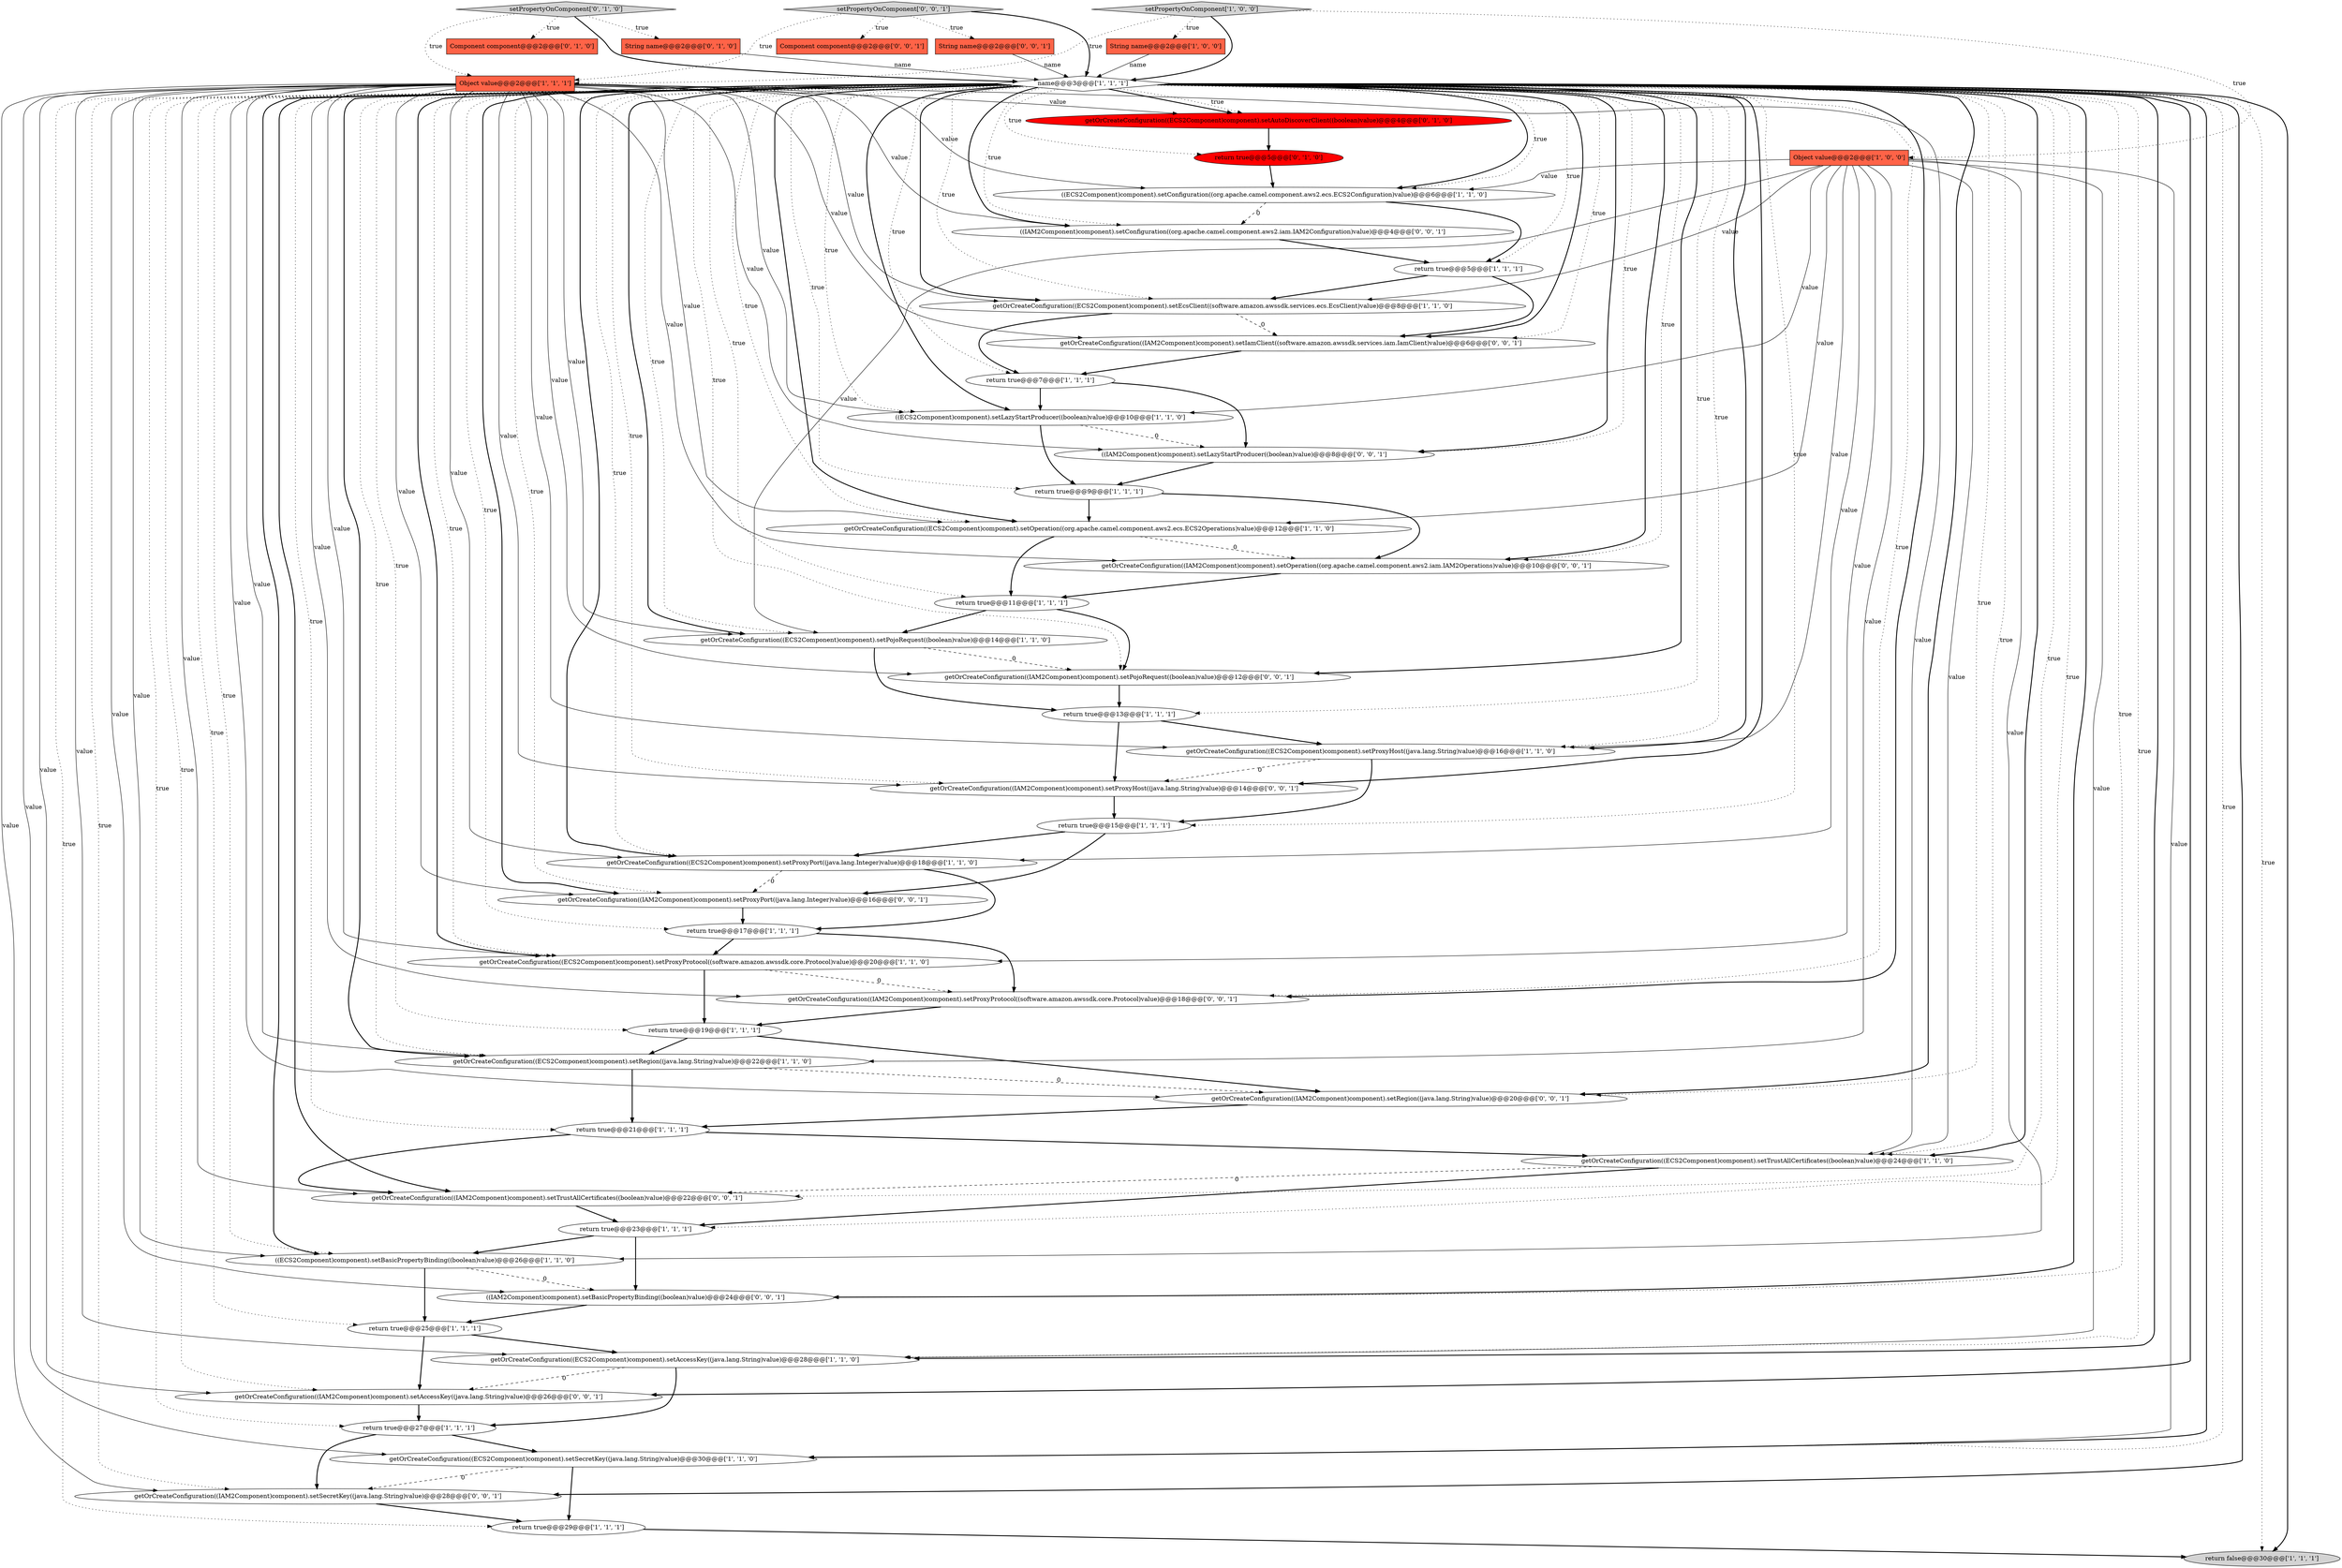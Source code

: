 digraph {
32 [style = filled, label = "getOrCreateConfiguration((ECS2Component)component).setAutoDiscoverClient((boolean)value)@@@4@@@['0', '1', '0']", fillcolor = red, shape = ellipse image = "AAA1AAABBB2BBB"];
45 [style = filled, label = "getOrCreateConfiguration((IAM2Component)component).setIamClient((software.amazon.awssdk.services.iam.IamClient)value)@@@6@@@['0', '0', '1']", fillcolor = white, shape = ellipse image = "AAA0AAABBB3BBB"];
12 [style = filled, label = "return true@@@23@@@['1', '1', '1']", fillcolor = white, shape = ellipse image = "AAA0AAABBB1BBB"];
36 [style = filled, label = "setPropertyOnComponent['0', '1', '0']", fillcolor = lightgray, shape = diamond image = "AAA0AAABBB2BBB"];
30 [style = filled, label = "getOrCreateConfiguration((ECS2Component)component).setOperation((org.apache.camel.component.aws2.ecs.ECS2Operations)value)@@@12@@@['1', '1', '0']", fillcolor = white, shape = ellipse image = "AAA0AAABBB1BBB"];
24 [style = filled, label = "return true@@@7@@@['1', '1', '1']", fillcolor = white, shape = ellipse image = "AAA0AAABBB1BBB"];
13 [style = filled, label = "return true@@@27@@@['1', '1', '1']", fillcolor = white, shape = ellipse image = "AAA0AAABBB1BBB"];
19 [style = filled, label = "return true@@@15@@@['1', '1', '1']", fillcolor = white, shape = ellipse image = "AAA0AAABBB1BBB"];
20 [style = filled, label = "Object value@@@2@@@['1', '1', '1']", fillcolor = tomato, shape = box image = "AAA0AAABBB1BBB"];
3 [style = filled, label = "String name@@@2@@@['1', '0', '0']", fillcolor = tomato, shape = box image = "AAA0AAABBB1BBB"];
2 [style = filled, label = "return true@@@19@@@['1', '1', '1']", fillcolor = white, shape = ellipse image = "AAA0AAABBB1BBB"];
6 [style = filled, label = "return true@@@25@@@['1', '1', '1']", fillcolor = white, shape = ellipse image = "AAA0AAABBB1BBB"];
28 [style = filled, label = "getOrCreateConfiguration((ECS2Component)component).setProxyHost((java.lang.String)value)@@@16@@@['1', '1', '0']", fillcolor = white, shape = ellipse image = "AAA0AAABBB1BBB"];
27 [style = filled, label = "((ECS2Component)component).setLazyStartProducer((boolean)value)@@@10@@@['1', '1', '0']", fillcolor = white, shape = ellipse image = "AAA0AAABBB1BBB"];
17 [style = filled, label = "((ECS2Component)component).setBasicPropertyBinding((boolean)value)@@@26@@@['1', '1', '0']", fillcolor = white, shape = ellipse image = "AAA0AAABBB1BBB"];
39 [style = filled, label = "getOrCreateConfiguration((IAM2Component)component).setTrustAllCertificates((boolean)value)@@@22@@@['0', '0', '1']", fillcolor = white, shape = ellipse image = "AAA0AAABBB3BBB"];
21 [style = filled, label = "return true@@@9@@@['1', '1', '1']", fillcolor = white, shape = ellipse image = "AAA0AAABBB1BBB"];
42 [style = filled, label = "getOrCreateConfiguration((IAM2Component)component).setProxyPort((java.lang.Integer)value)@@@16@@@['0', '0', '1']", fillcolor = white, shape = ellipse image = "AAA0AAABBB3BBB"];
29 [style = filled, label = "return true@@@29@@@['1', '1', '1']", fillcolor = white, shape = ellipse image = "AAA0AAABBB1BBB"];
37 [style = filled, label = "getOrCreateConfiguration((IAM2Component)component).setPojoRequest((boolean)value)@@@12@@@['0', '0', '1']", fillcolor = white, shape = ellipse image = "AAA0AAABBB3BBB"];
0 [style = filled, label = "getOrCreateConfiguration((ECS2Component)component).setEcsClient((software.amazon.awssdk.services.ecs.EcsClient)value)@@@8@@@['1', '1', '0']", fillcolor = white, shape = ellipse image = "AAA0AAABBB1BBB"];
52 [style = filled, label = "getOrCreateConfiguration((IAM2Component)component).setSecretKey((java.lang.String)value)@@@28@@@['0', '0', '1']", fillcolor = white, shape = ellipse image = "AAA0AAABBB3BBB"];
14 [style = filled, label = "((ECS2Component)component).setConfiguration((org.apache.camel.component.aws2.ecs.ECS2Configuration)value)@@@6@@@['1', '1', '0']", fillcolor = white, shape = ellipse image = "AAA0AAABBB1BBB"];
22 [style = filled, label = "getOrCreateConfiguration((ECS2Component)component).setProxyProtocol((software.amazon.awssdk.core.Protocol)value)@@@20@@@['1', '1', '0']", fillcolor = white, shape = ellipse image = "AAA0AAABBB1BBB"];
47 [style = filled, label = "getOrCreateConfiguration((IAM2Component)component).setProxyHost((java.lang.String)value)@@@14@@@['0', '0', '1']", fillcolor = white, shape = ellipse image = "AAA0AAABBB3BBB"];
15 [style = filled, label = "Object value@@@2@@@['1', '0', '0']", fillcolor = tomato, shape = box image = "AAA0AAABBB1BBB"];
25 [style = filled, label = "return true@@@21@@@['1', '1', '1']", fillcolor = white, shape = ellipse image = "AAA0AAABBB1BBB"];
38 [style = filled, label = "((IAM2Component)component).setConfiguration((org.apache.camel.component.aws2.iam.IAM2Configuration)value)@@@4@@@['0', '0', '1']", fillcolor = white, shape = ellipse image = "AAA0AAABBB3BBB"];
4 [style = filled, label = "getOrCreateConfiguration((ECS2Component)component).setProxyPort((java.lang.Integer)value)@@@18@@@['1', '1', '0']", fillcolor = white, shape = ellipse image = "AAA0AAABBB1BBB"];
7 [style = filled, label = "name@@@3@@@['1', '1', '1']", fillcolor = white, shape = diamond image = "AAA0AAABBB1BBB"];
48 [style = filled, label = "((IAM2Component)component).setLazyStartProducer((boolean)value)@@@8@@@['0', '0', '1']", fillcolor = white, shape = ellipse image = "AAA0AAABBB3BBB"];
43 [style = filled, label = "((IAM2Component)component).setBasicPropertyBinding((boolean)value)@@@24@@@['0', '0', '1']", fillcolor = white, shape = ellipse image = "AAA0AAABBB3BBB"];
8 [style = filled, label = "setPropertyOnComponent['1', '0', '0']", fillcolor = lightgray, shape = diamond image = "AAA0AAABBB1BBB"];
50 [style = filled, label = "getOrCreateConfiguration((IAM2Component)component).setRegion((java.lang.String)value)@@@20@@@['0', '0', '1']", fillcolor = white, shape = ellipse image = "AAA0AAABBB3BBB"];
31 [style = filled, label = "return true@@@5@@@['1', '1', '1']", fillcolor = white, shape = ellipse image = "AAA0AAABBB1BBB"];
1 [style = filled, label = "return true@@@13@@@['1', '1', '1']", fillcolor = white, shape = ellipse image = "AAA0AAABBB1BBB"];
16 [style = filled, label = "return true@@@17@@@['1', '1', '1']", fillcolor = white, shape = ellipse image = "AAA0AAABBB1BBB"];
18 [style = filled, label = "getOrCreateConfiguration((ECS2Component)component).setPojoRequest((boolean)value)@@@14@@@['1', '1', '0']", fillcolor = white, shape = ellipse image = "AAA0AAABBB1BBB"];
33 [style = filled, label = "Component component@@@2@@@['0', '1', '0']", fillcolor = tomato, shape = box image = "AAA0AAABBB2BBB"];
11 [style = filled, label = "getOrCreateConfiguration((ECS2Component)component).setTrustAllCertificates((boolean)value)@@@24@@@['1', '1', '0']", fillcolor = white, shape = ellipse image = "AAA0AAABBB1BBB"];
23 [style = filled, label = "return false@@@30@@@['1', '1', '1']", fillcolor = lightgray, shape = ellipse image = "AAA0AAABBB1BBB"];
5 [style = filled, label = "getOrCreateConfiguration((ECS2Component)component).setRegion((java.lang.String)value)@@@22@@@['1', '1', '0']", fillcolor = white, shape = ellipse image = "AAA0AAABBB1BBB"];
34 [style = filled, label = "return true@@@5@@@['0', '1', '0']", fillcolor = red, shape = ellipse image = "AAA1AAABBB2BBB"];
49 [style = filled, label = "setPropertyOnComponent['0', '0', '1']", fillcolor = lightgray, shape = diamond image = "AAA0AAABBB3BBB"];
10 [style = filled, label = "return true@@@11@@@['1', '1', '1']", fillcolor = white, shape = ellipse image = "AAA0AAABBB1BBB"];
40 [style = filled, label = "String name@@@2@@@['0', '0', '1']", fillcolor = tomato, shape = box image = "AAA0AAABBB3BBB"];
9 [style = filled, label = "getOrCreateConfiguration((ECS2Component)component).setSecretKey((java.lang.String)value)@@@30@@@['1', '1', '0']", fillcolor = white, shape = ellipse image = "AAA0AAABBB1BBB"];
44 [style = filled, label = "getOrCreateConfiguration((IAM2Component)component).setAccessKey((java.lang.String)value)@@@26@@@['0', '0', '1']", fillcolor = white, shape = ellipse image = "AAA0AAABBB3BBB"];
35 [style = filled, label = "String name@@@2@@@['0', '1', '0']", fillcolor = tomato, shape = box image = "AAA0AAABBB2BBB"];
51 [style = filled, label = "getOrCreateConfiguration((IAM2Component)component).setProxyProtocol((software.amazon.awssdk.core.Protocol)value)@@@18@@@['0', '0', '1']", fillcolor = white, shape = ellipse image = "AAA0AAABBB3BBB"];
41 [style = filled, label = "Component component@@@2@@@['0', '0', '1']", fillcolor = tomato, shape = box image = "AAA0AAABBB3BBB"];
46 [style = filled, label = "getOrCreateConfiguration((IAM2Component)component).setOperation((org.apache.camel.component.aws2.iam.IAM2Operations)value)@@@10@@@['0', '0', '1']", fillcolor = white, shape = ellipse image = "AAA0AAABBB3BBB"];
26 [style = filled, label = "getOrCreateConfiguration((ECS2Component)component).setAccessKey((java.lang.String)value)@@@28@@@['1', '1', '0']", fillcolor = white, shape = ellipse image = "AAA0AAABBB1BBB"];
16->51 [style = bold, label=""];
7->32 [style = bold, label=""];
20->9 [style = solid, label="value"];
7->30 [style = bold, label=""];
7->34 [style = dotted, label="true"];
7->51 [style = dotted, label="true"];
20->27 [style = solid, label="value"];
9->52 [style = dashed, label="0"];
20->22 [style = solid, label="value"];
20->47 [style = solid, label="value"];
20->46 [style = solid, label="value"];
32->34 [style = bold, label=""];
38->31 [style = bold, label=""];
21->30 [style = bold, label=""];
7->48 [style = bold, label=""];
15->22 [style = solid, label="value"];
7->39 [style = dotted, label="true"];
7->52 [style = bold, label=""];
45->24 [style = bold, label=""];
7->14 [style = bold, label=""];
36->20 [style = dotted, label="true"];
7->26 [style = bold, label=""];
7->9 [style = bold, label=""];
21->46 [style = bold, label=""];
20->39 [style = solid, label="value"];
1->28 [style = bold, label=""];
20->42 [style = solid, label="value"];
49->40 [style = dotted, label="true"];
11->39 [style = dashed, label="0"];
0->24 [style = bold, label=""];
15->28 [style = solid, label="value"];
15->9 [style = solid, label="value"];
7->16 [style = dotted, label="true"];
7->27 [style = dotted, label="true"];
48->21 [style = bold, label=""];
7->43 [style = bold, label=""];
15->30 [style = solid, label="value"];
8->20 [style = dotted, label="true"];
7->1 [style = dotted, label="true"];
9->29 [style = bold, label=""];
20->30 [style = solid, label="value"];
24->27 [style = bold, label=""];
4->16 [style = bold, label=""];
15->4 [style = solid, label="value"];
19->42 [style = bold, label=""];
7->6 [style = dotted, label="true"];
7->11 [style = bold, label=""];
7->10 [style = dotted, label="true"];
17->43 [style = dashed, label="0"];
7->46 [style = bold, label=""];
30->46 [style = dashed, label="0"];
7->13 [style = dotted, label="true"];
37->1 [style = bold, label=""];
28->47 [style = dashed, label="0"];
7->37 [style = bold, label=""];
7->0 [style = bold, label=""];
11->12 [style = bold, label=""];
29->23 [style = bold, label=""];
15->14 [style = solid, label="value"];
26->44 [style = dashed, label="0"];
7->52 [style = dotted, label="true"];
7->42 [style = dotted, label="true"];
26->13 [style = bold, label=""];
5->25 [style = bold, label=""];
7->12 [style = dotted, label="true"];
7->29 [style = dotted, label="true"];
7->5 [style = bold, label=""];
7->51 [style = bold, label=""];
7->23 [style = dotted, label="true"];
20->38 [style = solid, label="value"];
18->1 [style = bold, label=""];
49->41 [style = dotted, label="true"];
15->11 [style = solid, label="value"];
7->46 [style = dotted, label="true"];
7->23 [style = bold, label=""];
20->18 [style = solid, label="value"];
20->5 [style = solid, label="value"];
30->10 [style = bold, label=""];
28->19 [style = bold, label=""];
7->42 [style = bold, label=""];
39->12 [style = bold, label=""];
18->37 [style = dashed, label="0"];
20->28 [style = solid, label="value"];
20->48 [style = solid, label="value"];
34->14 [style = bold, label=""];
7->22 [style = dotted, label="true"];
7->21 [style = dotted, label="true"];
7->17 [style = dotted, label="true"];
7->32 [style = dotted, label="true"];
7->50 [style = bold, label=""];
7->44 [style = bold, label=""];
20->45 [style = solid, label="value"];
7->2 [style = dotted, label="true"];
10->18 [style = bold, label=""];
7->45 [style = dotted, label="true"];
6->26 [style = bold, label=""];
7->17 [style = bold, label=""];
22->2 [style = bold, label=""];
25->39 [style = bold, label=""];
17->6 [style = bold, label=""];
7->50 [style = dotted, label="true"];
31->0 [style = bold, label=""];
20->50 [style = solid, label="value"];
12->17 [style = bold, label=""];
46->10 [style = bold, label=""];
15->5 [style = solid, label="value"];
7->26 [style = dotted, label="true"];
7->31 [style = dotted, label="true"];
8->15 [style = dotted, label="true"];
42->16 [style = bold, label=""];
7->4 [style = bold, label=""];
7->0 [style = dotted, label="true"];
6->44 [style = bold, label=""];
8->3 [style = dotted, label="true"];
20->17 [style = solid, label="value"];
15->18 [style = solid, label="value"];
20->43 [style = solid, label="value"];
7->5 [style = dotted, label="true"];
7->22 [style = bold, label=""];
15->17 [style = solid, label="value"];
20->0 [style = solid, label="value"];
7->11 [style = dotted, label="true"];
7->28 [style = bold, label=""];
20->44 [style = solid, label="value"];
7->39 [style = bold, label=""];
51->2 [style = bold, label=""];
14->38 [style = dashed, label="0"];
15->0 [style = solid, label="value"];
14->31 [style = bold, label=""];
40->7 [style = solid, label="name"];
7->48 [style = dotted, label="true"];
7->18 [style = dotted, label="true"];
7->18 [style = bold, label=""];
49->7 [style = bold, label=""];
15->27 [style = solid, label="value"];
13->9 [style = bold, label=""];
12->43 [style = bold, label=""];
13->52 [style = bold, label=""];
27->21 [style = bold, label=""];
27->48 [style = dashed, label="0"];
7->28 [style = dotted, label="true"];
2->5 [style = bold, label=""];
10->37 [style = bold, label=""];
0->45 [style = dashed, label="0"];
36->33 [style = dotted, label="true"];
20->26 [style = solid, label="value"];
5->50 [style = dashed, label="0"];
20->37 [style = solid, label="value"];
7->47 [style = bold, label=""];
7->19 [style = dotted, label="true"];
3->7 [style = solid, label="name"];
20->51 [style = solid, label="value"];
20->52 [style = solid, label="value"];
7->9 [style = dotted, label="true"];
49->20 [style = dotted, label="true"];
16->22 [style = bold, label=""];
2->50 [style = bold, label=""];
7->24 [style = dotted, label="true"];
7->38 [style = dotted, label="true"];
7->37 [style = dotted, label="true"];
43->6 [style = bold, label=""];
8->7 [style = bold, label=""];
20->4 [style = solid, label="value"];
50->25 [style = bold, label=""];
7->45 [style = bold, label=""];
7->38 [style = bold, label=""];
20->11 [style = solid, label="value"];
1->47 [style = bold, label=""];
7->47 [style = dotted, label="true"];
36->7 [style = bold, label=""];
25->11 [style = bold, label=""];
7->44 [style = dotted, label="true"];
7->4 [style = dotted, label="true"];
47->19 [style = bold, label=""];
7->25 [style = dotted, label="true"];
7->27 [style = bold, label=""];
4->42 [style = dashed, label="0"];
20->32 [style = solid, label="value"];
44->13 [style = bold, label=""];
52->29 [style = bold, label=""];
15->26 [style = solid, label="value"];
35->7 [style = solid, label="name"];
20->14 [style = solid, label="value"];
19->4 [style = bold, label=""];
36->35 [style = dotted, label="true"];
7->30 [style = dotted, label="true"];
7->43 [style = dotted, label="true"];
31->45 [style = bold, label=""];
24->48 [style = bold, label=""];
22->51 [style = dashed, label="0"];
7->14 [style = dotted, label="true"];
}
